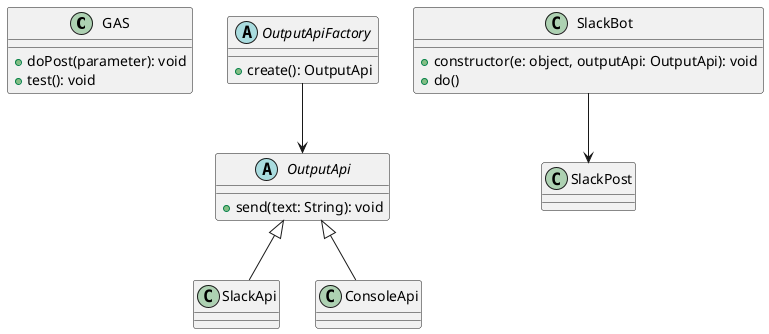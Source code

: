 @startuml class
class GAS {
  + doPost(parameter): void
  + test(): void
}

abstract OutputApiFactory {
  + create(): OutputApi
}

abstract OutputApi {
  + send(text: String): void
}

class SlackApi
class ConsoleApi

OutputApi <|-- SlackApi
OutputApi <|-- ConsoleApi
OutputApiFactory --> OutputApi



class SlackBot {
  + constructor(e: object, outputApi: OutputApi): void
  + do()
}

class SlackPost {
}

SlackBot --> SlackPost

@enduml